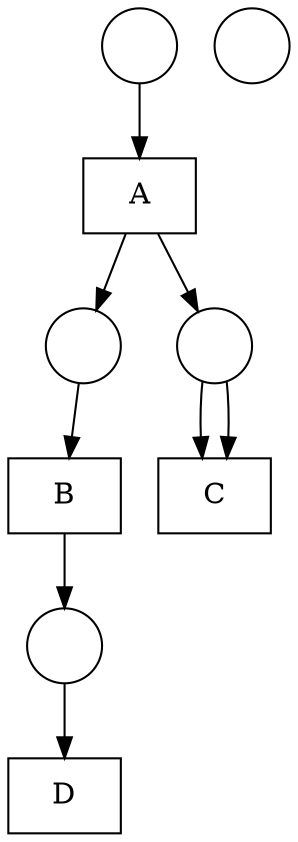 digraph "Fittest net" {
	node [shape=box]
	B [label=B]
	C [label=C]
	A [label=A]
	D [label=D]
	node [shape=circle]
	1 [label=" "]
	2 [label=" "]
	3 [label=" "]
	4 [label=" "]
	5 [label=" "]
	2 -> B
	B -> 5
	4 -> C
	4 -> C
	1 -> A
	A -> 4
	A -> 2
	5 -> D
}
